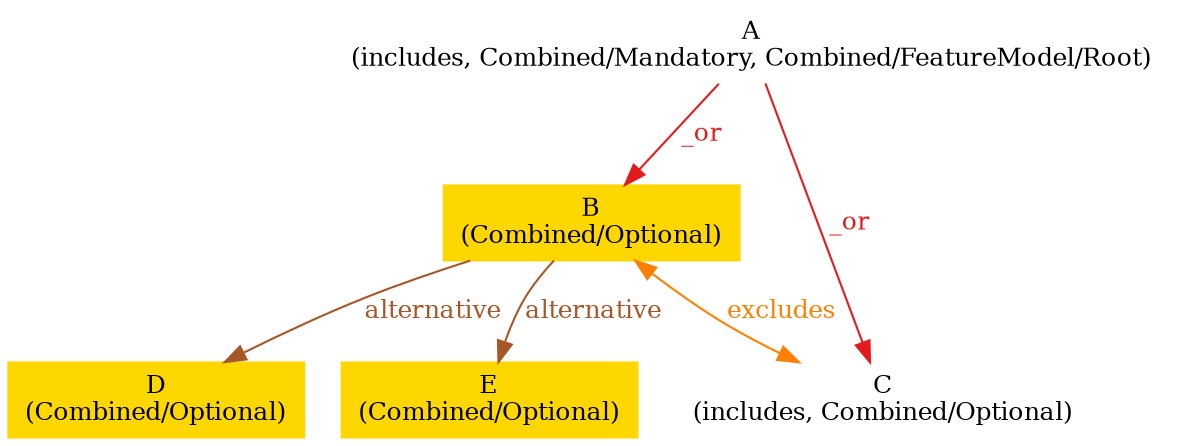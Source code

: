 digraph "graph" {
graph [fontsize=12]
node [fontsize=12]
edge [fontsize=12]
rankdir=TB;
"N4" -> "N3" [uuid = "<A, B>", color = "#e41a1c", fontcolor = "#e41a1c", style = "solid", label = "_or", dir = "forward", weight = "1"]
"N4" -> "N2" [uuid = "<A, C>", color = "#e41a1c", fontcolor = "#e41a1c", style = "solid", label = "_or", dir = "forward", weight = "1"]
"N3" -> "N1" [uuid = "<B, D>", color = "#a65628", fontcolor = "#a65628", style = "solid", label = "alternative", dir = "forward", weight = "1"]
"N3" -> "N0" [uuid = "<B, E>", color = "#a65628", fontcolor = "#a65628", style = "solid", label = "alternative", dir = "forward", weight = "1"]
"N3" -> "N2" [uuid = "<B, C>", color = "#ff7f00", fontcolor = "#ff7f00", style = "solid", label = "excludes", dir = "both", weight = "1"]
"N0" [uuid="E", label="E\n(Combined/Optional)", color="#ffd700", fontcolor = "#000000", shape = "box", style = "filled, solid"]
"N1" [uuid="D", label="D\n(Combined/Optional)", color="#ffd700", fontcolor = "#000000", shape = "box", style = "filled, solid"]
"N2" [uuid="C", label="C\n(includes, Combined/Optional)", color="#ffffff", fontcolor = "#000000", shape = "box", style = "filled, solid"]
"N3" [uuid="B", label="B\n(Combined/Optional)", color="#ffd700", fontcolor = "#000000", shape = "box", style = "filled, solid"]
"N4" [uuid="A", label="A\n(includes, Combined/Mandatory, Combined/FeatureModel/Root)", color="#ffffff", fontcolor = "#000000", shape = "box", style = "filled, solid"]
}
